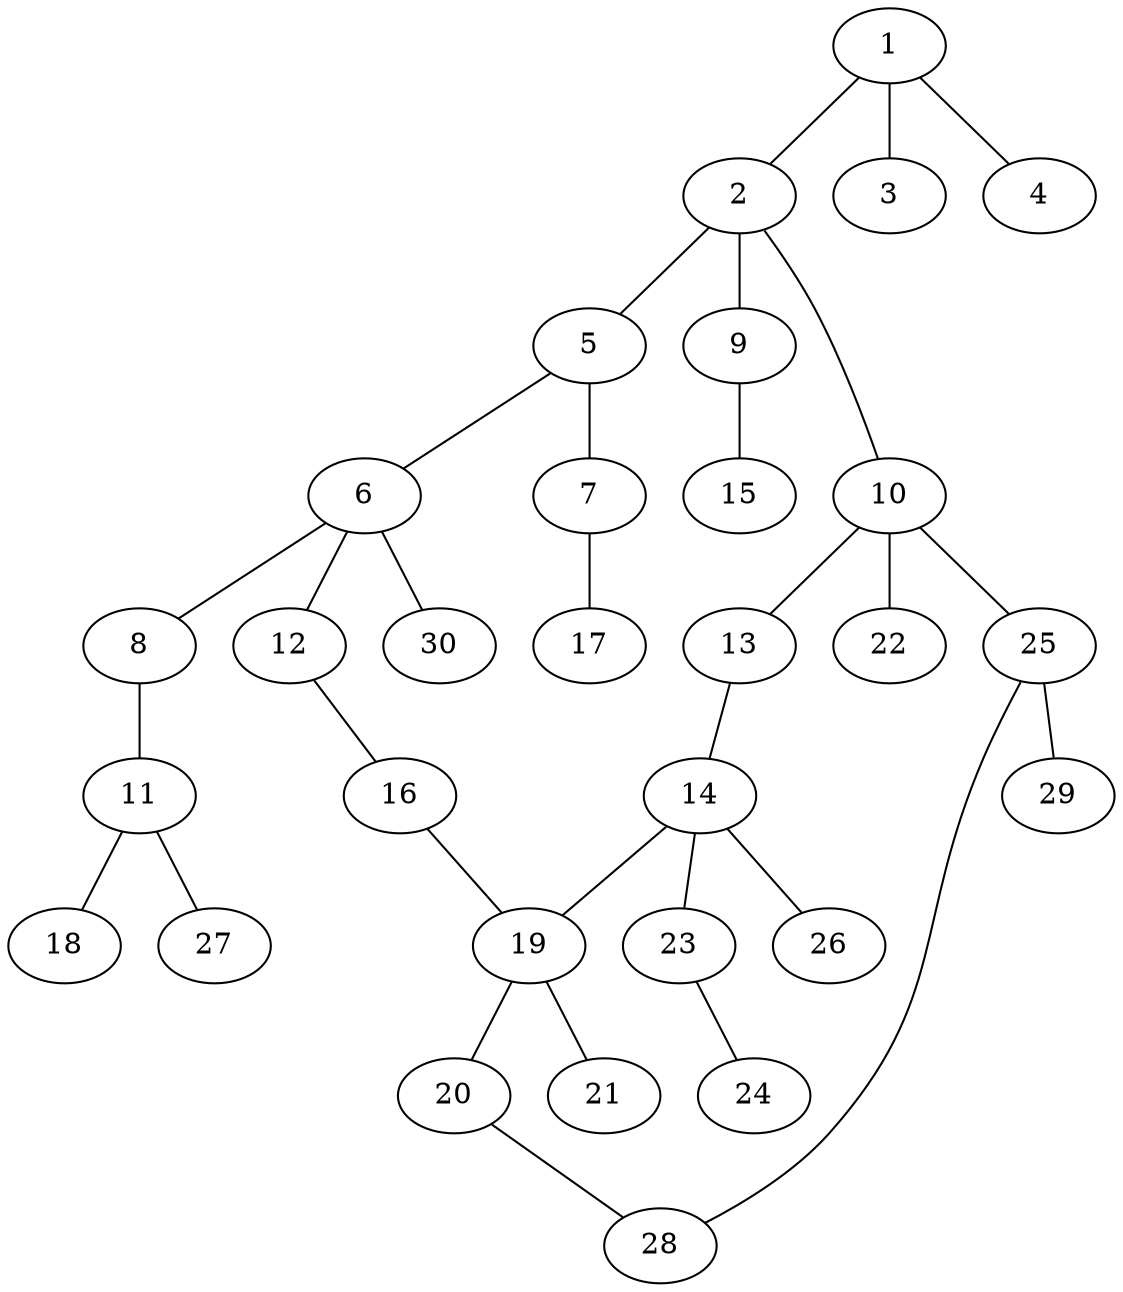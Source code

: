 graph graphname {1--2
1--3
1--4
2--5
2--9
2--10
5--6
5--7
6--8
6--12
6--30
7--17
8--11
9--15
10--13
10--22
10--25
11--18
11--27
12--16
13--14
14--19
14--23
14--26
16--19
19--20
19--21
20--28
23--24
25--28
25--29
}